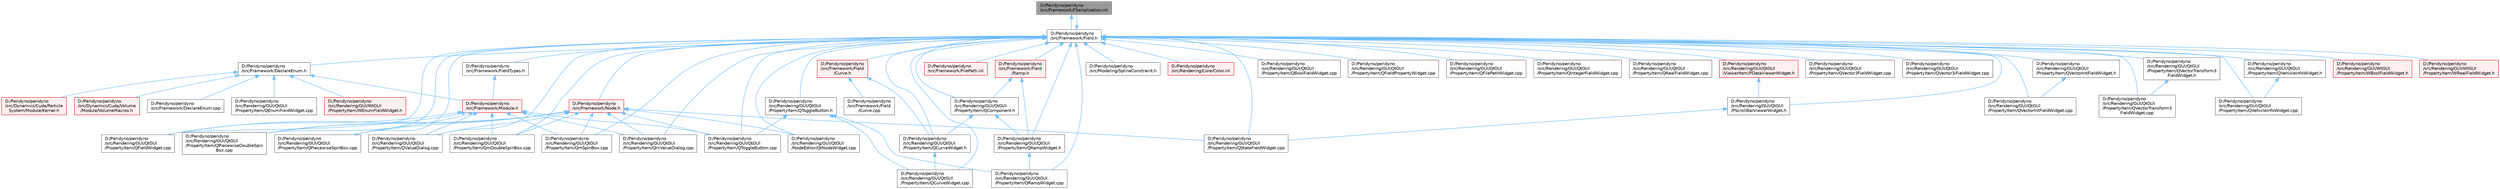 digraph "D:/Peridyno/peridyno/src/Framework/FSerialization.inl"
{
 // LATEX_PDF_SIZE
  bgcolor="transparent";
  edge [fontname=Helvetica,fontsize=10,labelfontname=Helvetica,labelfontsize=10];
  node [fontname=Helvetica,fontsize=10,shape=box,height=0.2,width=0.4];
  Node1 [id="Node000001",label="D:/Peridyno/peridyno\l/src/Framework/FSerialization.inl",height=0.2,width=0.4,color="gray40", fillcolor="grey60", style="filled", fontcolor="black",tooltip=" "];
  Node1 -> Node2 [id="edge1_Node000001_Node000002",dir="back",color="steelblue1",style="solid",tooltip=" "];
  Node2 [id="Node000002",label="D:/Peridyno/peridyno\l/src/Framework/Field.h",height=0.2,width=0.4,color="grey40", fillcolor="white", style="filled",URL="$_field_8h.html",tooltip=" "];
  Node2 -> Node3 [id="edge2_Node000002_Node000003",dir="back",color="steelblue1",style="solid",tooltip=" "];
  Node3 [id="Node000003",label="D:/Peridyno/peridyno\l/src/Framework/DeclareEnum.h",height=0.2,width=0.4,color="grey40", fillcolor="white", style="filled",URL="$_declare_enum_8h.html",tooltip=" "];
  Node3 -> Node4 [id="edge3_Node000003_Node000004",dir="back",color="steelblue1",style="solid",tooltip=" "];
  Node4 [id="Node000004",label="D:/Peridyno/peridyno\l/src/Dynamics/Cuda/Particle\lSystem/Module/Kernel.h",height=0.2,width=0.4,color="red", fillcolor="#FFF0F0", style="filled",URL="$_kernel_8h.html",tooltip=" "];
  Node3 -> Node41 [id="edge4_Node000003_Node000041",dir="back",color="steelblue1",style="solid",tooltip=" "];
  Node41 [id="Node000041",label="D:/Peridyno/peridyno\l/src/Dynamics/Cuda/Volume\l/Module/VolumeMacros.h",height=0.2,width=0.4,color="red", fillcolor="#FFF0F0", style="filled",URL="$_volume_macros_8h.html",tooltip=" "];
  Node3 -> Node46 [id="edge5_Node000003_Node000046",dir="back",color="steelblue1",style="solid",tooltip=" "];
  Node46 [id="Node000046",label="D:/Peridyno/peridyno\l/src/Framework/DeclareEnum.cpp",height=0.2,width=0.4,color="grey40", fillcolor="white", style="filled",URL="$_declare_enum_8cpp.html",tooltip=" "];
  Node3 -> Node47 [id="edge6_Node000003_Node000047",dir="back",color="steelblue1",style="solid",tooltip=" "];
  Node47 [id="Node000047",label="D:/Peridyno/peridyno\l/src/Framework/Module.h",height=0.2,width=0.4,color="red", fillcolor="#FFF0F0", style="filled",URL="$_module_8h.html",tooltip=" "];
  Node47 -> Node220 [id="edge7_Node000047_Node000220",dir="back",color="steelblue1",style="solid",tooltip=" "];
  Node220 [id="Node000220",label="D:/Peridyno/peridyno\l/src/Rendering/GUI/QtGUI\l/PropertyItem/QFieldWidget.cpp",height=0.2,width=0.4,color="grey40", fillcolor="white", style="filled",URL="$_q_field_widget_8cpp.html",tooltip=" "];
  Node47 -> Node221 [id="edge8_Node000047_Node000221",dir="back",color="steelblue1",style="solid",tooltip=" "];
  Node221 [id="Node000221",label="D:/Peridyno/peridyno\l/src/Rendering/GUI/QtGUI\l/PropertyItem/QPiecewiseDoubleSpin\lBox.cpp",height=0.2,width=0.4,color="grey40", fillcolor="white", style="filled",URL="$_q_piecewise_double_spin_box_8cpp.html",tooltip=" "];
  Node47 -> Node222 [id="edge9_Node000047_Node000222",dir="back",color="steelblue1",style="solid",tooltip=" "];
  Node222 [id="Node000222",label="D:/Peridyno/peridyno\l/src/Rendering/GUI/QtGUI\l/PropertyItem/QPiecewiseSpinBox.cpp",height=0.2,width=0.4,color="grey40", fillcolor="white", style="filled",URL="$_q_piecewise_spin_box_8cpp.html",tooltip=" "];
  Node47 -> Node223 [id="edge10_Node000047_Node000223",dir="back",color="steelblue1",style="solid",tooltip=" "];
  Node223 [id="Node000223",label="D:/Peridyno/peridyno\l/src/Rendering/GUI/QtGUI\l/PropertyItem/QToggleButton.cpp",height=0.2,width=0.4,color="grey40", fillcolor="white", style="filled",URL="$_q_toggle_button_8cpp.html",tooltip=" "];
  Node47 -> Node224 [id="edge11_Node000047_Node000224",dir="back",color="steelblue1",style="solid",tooltip=" "];
  Node224 [id="Node000224",label="D:/Peridyno/peridyno\l/src/Rendering/GUI/QtGUI\l/PropertyItem/QValueDialog.cpp",height=0.2,width=0.4,color="grey40", fillcolor="white", style="filled",URL="$_q_value_dialog_8cpp.html",tooltip=" "];
  Node47 -> Node225 [id="edge12_Node000047_Node000225",dir="back",color="steelblue1",style="solid",tooltip=" "];
  Node225 [id="Node000225",label="D:/Peridyno/peridyno\l/src/Rendering/GUI/QtGUI\l/PropertyItem/QmDoubleSpinBox.cpp",height=0.2,width=0.4,color="grey40", fillcolor="white", style="filled",URL="$_qm_double_spin_box_8cpp.html",tooltip=" "];
  Node47 -> Node226 [id="edge13_Node000047_Node000226",dir="back",color="steelblue1",style="solid",tooltip=" "];
  Node226 [id="Node000226",label="D:/Peridyno/peridyno\l/src/Rendering/GUI/QtGUI\l/PropertyItem/QmSpinBox.cpp",height=0.2,width=0.4,color="grey40", fillcolor="white", style="filled",URL="$_qm_spin_box_8cpp.html",tooltip=" "];
  Node47 -> Node227 [id="edge14_Node000047_Node000227",dir="back",color="steelblue1",style="solid",tooltip=" "];
  Node227 [id="Node000227",label="D:/Peridyno/peridyno\l/src/Rendering/GUI/QtGUI\l/PropertyItem/QmValueDialog.cpp",height=0.2,width=0.4,color="grey40", fillcolor="white", style="filled",URL="$_qm_value_dialog_8cpp.html",tooltip=" "];
  Node3 -> Node567 [id="edge15_Node000003_Node000567",dir="back",color="steelblue1",style="solid",tooltip=" "];
  Node567 [id="Node000567",label="D:/Peridyno/peridyno\l/src/Rendering/GUI/QtGUI\l/PropertyItem/QEnumFieldWidget.cpp",height=0.2,width=0.4,color="grey40", fillcolor="white", style="filled",URL="$_q_enum_field_widget_8cpp.html",tooltip=" "];
  Node3 -> Node568 [id="edge16_Node000003_Node000568",dir="back",color="steelblue1",style="solid",tooltip=" "];
  Node568 [id="Node000568",label="D:/Peridyno/peridyno\l/src/Rendering/GUI/WtGUI\l/PropertyItem/WEnumFieldWidget.h",height=0.2,width=0.4,color="red", fillcolor="#FFF0F0", style="filled",URL="$_w_enum_field_widget_8h.html",tooltip=" "];
  Node2 -> Node1 [id="edge17_Node000002_Node000001",dir="back",color="steelblue1",style="solid",tooltip=" "];
  Node2 -> Node586 [id="edge18_Node000002_Node000586",dir="back",color="steelblue1",style="solid",tooltip=" "];
  Node586 [id="Node000586",label="D:/Peridyno/peridyno\l/src/Framework/Field\l/Curve.h",height=0.2,width=0.4,color="red", fillcolor="#FFF0F0", style="filled",URL="$_curve_8h.html",tooltip=" "];
  Node586 -> Node587 [id="edge19_Node000586_Node000587",dir="back",color="steelblue1",style="solid",tooltip=" "];
  Node587 [id="Node000587",label="D:/Peridyno/peridyno\l/src/Framework/Field\l/Curve.cpp",height=0.2,width=0.4,color="grey40", fillcolor="white", style="filled",URL="$_curve_8cpp.html",tooltip=" "];
  Node586 -> Node588 [id="edge20_Node000586_Node000588",dir="back",color="steelblue1",style="solid",tooltip=" "];
  Node588 [id="Node000588",label="D:/Peridyno/peridyno\l/src/Rendering/GUI/QtGUI\l/PropertyItem/QCurveWidget.h",height=0.2,width=0.4,color="grey40", fillcolor="white", style="filled",URL="$_q_curve_widget_8h.html",tooltip=" "];
  Node588 -> Node589 [id="edge21_Node000588_Node000589",dir="back",color="steelblue1",style="solid",tooltip=" "];
  Node589 [id="Node000589",label="D:/Peridyno/peridyno\l/src/Rendering/GUI/QtGUI\l/PropertyItem/QCurveWidget.cpp",height=0.2,width=0.4,color="grey40", fillcolor="white", style="filled",URL="$_q_curve_widget_8cpp.html",tooltip=" "];
  Node2 -> Node590 [id="edge22_Node000002_Node000590",dir="back",color="steelblue1",style="solid",tooltip=" "];
  Node590 [id="Node000590",label="D:/Peridyno/peridyno\l/src/Framework/Field\l/Ramp.h",height=0.2,width=0.4,color="red", fillcolor="#FFF0F0", style="filled",URL="$_ramp_8h.html",tooltip=" "];
  Node590 -> Node592 [id="edge23_Node000590_Node000592",dir="back",color="steelblue1",style="solid",tooltip=" "];
  Node592 [id="Node000592",label="D:/Peridyno/peridyno\l/src/Rendering/GUI/QtGUI\l/PropertyItem/QComponent.h",height=0.2,width=0.4,color="grey40", fillcolor="white", style="filled",URL="$_q_component_8h.html",tooltip=" "];
  Node592 -> Node588 [id="edge24_Node000592_Node000588",dir="back",color="steelblue1",style="solid",tooltip=" "];
  Node592 -> Node593 [id="edge25_Node000592_Node000593",dir="back",color="steelblue1",style="solid",tooltip=" "];
  Node593 [id="Node000593",label="D:/Peridyno/peridyno\l/src/Rendering/GUI/QtGUI\l/PropertyItem/QRampWidget.h",height=0.2,width=0.4,color="grey40", fillcolor="white", style="filled",URL="$_q_ramp_widget_8h.html",tooltip=" "];
  Node593 -> Node594 [id="edge26_Node000593_Node000594",dir="back",color="steelblue1",style="solid",tooltip=" "];
  Node594 [id="Node000594",label="D:/Peridyno/peridyno\l/src/Rendering/GUI/QtGUI\l/PropertyItem/QRampWidget.cpp",height=0.2,width=0.4,color="grey40", fillcolor="white", style="filled",URL="$_q_ramp_widget_8cpp.html",tooltip=" "];
  Node590 -> Node593 [id="edge27_Node000590_Node000593",dir="back",color="steelblue1",style="solid",tooltip=" "];
  Node2 -> Node595 [id="edge28_Node000002_Node000595",dir="back",color="steelblue1",style="solid",tooltip=" "];
  Node595 [id="Node000595",label="D:/Peridyno/peridyno\l/src/Framework/FieldTypes.h",height=0.2,width=0.4,color="grey40", fillcolor="white", style="filled",URL="$_field_types_8h.html",tooltip=" "];
  Node595 -> Node47 [id="edge29_Node000595_Node000047",dir="back",color="steelblue1",style="solid",tooltip=" "];
  Node2 -> Node596 [id="edge30_Node000002_Node000596",dir="back",color="steelblue1",style="solid",tooltip=" "];
  Node596 [id="Node000596",label="D:/Peridyno/peridyno\l/src/Framework/FilePath.inl",height=0.2,width=0.4,color="red", fillcolor="#FFF0F0", style="filled",URL="$_file_path_8inl.html",tooltip=" "];
  Node2 -> Node262 [id="edge31_Node000002_Node000262",dir="back",color="steelblue1",style="solid",tooltip=" "];
  Node262 [id="Node000262",label="D:/Peridyno/peridyno\l/src/Framework/Node.h",height=0.2,width=0.4,color="red", fillcolor="#FFF0F0", style="filled",URL="$_node_8h.html",tooltip=" "];
  Node262 -> Node436 [id="edge32_Node000262_Node000436",dir="back",color="steelblue1",style="solid",tooltip=" "];
  Node436 [id="Node000436",label="D:/Peridyno/peridyno\l/src/Rendering/GUI/QtGUI\l/NodeEditor/QtNodeWidget.cpp",height=0.2,width=0.4,color="grey40", fillcolor="white", style="filled",URL="$_qt_node_widget_8cpp.html",tooltip=" "];
  Node262 -> Node220 [id="edge33_Node000262_Node000220",dir="back",color="steelblue1",style="solid",tooltip=" "];
  Node262 -> Node221 [id="edge34_Node000262_Node000221",dir="back",color="steelblue1",style="solid",tooltip=" "];
  Node262 -> Node222 [id="edge35_Node000262_Node000222",dir="back",color="steelblue1",style="solid",tooltip=" "];
  Node262 -> Node438 [id="edge36_Node000262_Node000438",dir="back",color="steelblue1",style="solid",tooltip=" "];
  Node438 [id="Node000438",label="D:/Peridyno/peridyno\l/src/Rendering/GUI/QtGUI\l/PropertyItem/QStateFieldWidget.cpp",height=0.2,width=0.4,color="grey40", fillcolor="white", style="filled",URL="$_q_state_field_widget_8cpp.html",tooltip=" "];
  Node262 -> Node223 [id="edge37_Node000262_Node000223",dir="back",color="steelblue1",style="solid",tooltip=" "];
  Node262 -> Node224 [id="edge38_Node000262_Node000224",dir="back",color="steelblue1",style="solid",tooltip=" "];
  Node262 -> Node225 [id="edge39_Node000262_Node000225",dir="back",color="steelblue1",style="solid",tooltip=" "];
  Node262 -> Node226 [id="edge40_Node000262_Node000226",dir="back",color="steelblue1",style="solid",tooltip=" "];
  Node262 -> Node227 [id="edge41_Node000262_Node000227",dir="back",color="steelblue1",style="solid",tooltip=" "];
  Node2 -> Node411 [id="edge42_Node000002_Node000411",dir="back",color="steelblue1",style="solid",tooltip=" "];
  Node411 [id="Node000411",label="D:/Peridyno/peridyno\l/src/Modeling/SplineConstraint.h",height=0.2,width=0.4,color="grey40", fillcolor="white", style="filled",URL="$_spline_constraint_8h.html",tooltip=" "];
  Node2 -> Node632 [id="edge43_Node000002_Node000632",dir="back",color="steelblue1",style="solid",tooltip=" "];
  Node632 [id="Node000632",label="D:/Peridyno/peridyno\l/src/Rendering/Core/Color.inl",height=0.2,width=0.4,color="red", fillcolor="#FFF0F0", style="filled",URL="$_color_8inl.html",tooltip=" "];
  Node2 -> Node436 [id="edge44_Node000002_Node000436",dir="back",color="steelblue1",style="solid",tooltip=" "];
  Node2 -> Node498 [id="edge45_Node000002_Node000498",dir="back",color="steelblue1",style="solid",tooltip=" "];
  Node498 [id="Node000498",label="D:/Peridyno/peridyno\l/src/Rendering/GUI/QtGUI\l/PScrollBarViewerWidget.h",height=0.2,width=0.4,color="grey40", fillcolor="white", style="filled",URL="$_p_scroll_bar_viewer_widget_8h.html",tooltip=" "];
  Node498 -> Node438 [id="edge46_Node000498_Node000438",dir="back",color="steelblue1",style="solid",tooltip=" "];
  Node2 -> Node602 [id="edge47_Node000002_Node000602",dir="back",color="steelblue1",style="solid",tooltip=" "];
  Node602 [id="Node000602",label="D:/Peridyno/peridyno\l/src/Rendering/GUI/QtGUI\l/PropertyItem/QBoolFieldWidget.cpp",height=0.2,width=0.4,color="grey40", fillcolor="white", style="filled",URL="$_q_bool_field_widget_8cpp.html",tooltip=" "];
  Node2 -> Node592 [id="edge48_Node000002_Node000592",dir="back",color="steelblue1",style="solid",tooltip=" "];
  Node2 -> Node589 [id="edge49_Node000002_Node000589",dir="back",color="steelblue1",style="solid",tooltip=" "];
  Node2 -> Node588 [id="edge50_Node000002_Node000588",dir="back",color="steelblue1",style="solid",tooltip=" "];
  Node2 -> Node607 [id="edge51_Node000002_Node000607",dir="back",color="steelblue1",style="solid",tooltip=" "];
  Node607 [id="Node000607",label="D:/Peridyno/peridyno\l/src/Rendering/GUI/QtGUI\l/PropertyItem/QFieldPropertyWidget.cpp",height=0.2,width=0.4,color="grey40", fillcolor="white", style="filled",URL="$_q_field_property_widget_8cpp.html",tooltip=" "];
  Node2 -> Node220 [id="edge52_Node000002_Node000220",dir="back",color="steelblue1",style="solid",tooltip=" "];
  Node2 -> Node609 [id="edge53_Node000002_Node000609",dir="back",color="steelblue1",style="solid",tooltip=" "];
  Node609 [id="Node000609",label="D:/Peridyno/peridyno\l/src/Rendering/GUI/QtGUI\l/PropertyItem/QFilePathWidget.cpp",height=0.2,width=0.4,color="grey40", fillcolor="white", style="filled",URL="$_q_file_path_widget_8cpp.html",tooltip=" "];
  Node2 -> Node611 [id="edge54_Node000002_Node000611",dir="back",color="steelblue1",style="solid",tooltip=" "];
  Node611 [id="Node000611",label="D:/Peridyno/peridyno\l/src/Rendering/GUI/QtGUI\l/PropertyItem/QIntegerFieldWidget.cpp",height=0.2,width=0.4,color="grey40", fillcolor="white", style="filled",URL="$_q_integer_field_widget_8cpp.html",tooltip=" "];
  Node2 -> Node221 [id="edge55_Node000002_Node000221",dir="back",color="steelblue1",style="solid",tooltip=" "];
  Node2 -> Node222 [id="edge56_Node000002_Node000222",dir="back",color="steelblue1",style="solid",tooltip=" "];
  Node2 -> Node594 [id="edge57_Node000002_Node000594",dir="back",color="steelblue1",style="solid",tooltip=" "];
  Node2 -> Node593 [id="edge58_Node000002_Node000593",dir="back",color="steelblue1",style="solid",tooltip=" "];
  Node2 -> Node613 [id="edge59_Node000002_Node000613",dir="back",color="steelblue1",style="solid",tooltip=" "];
  Node613 [id="Node000613",label="D:/Peridyno/peridyno\l/src/Rendering/GUI/QtGUI\l/PropertyItem/QRealFieldWidget.cpp",height=0.2,width=0.4,color="grey40", fillcolor="white", style="filled",URL="$_q_real_field_widget_8cpp.html",tooltip=" "];
  Node2 -> Node438 [id="edge60_Node000002_Node000438",dir="back",color="steelblue1",style="solid",tooltip=" "];
  Node2 -> Node223 [id="edge61_Node000002_Node000223",dir="back",color="steelblue1",style="solid",tooltip=" "];
  Node2 -> Node615 [id="edge62_Node000002_Node000615",dir="back",color="steelblue1",style="solid",tooltip=" "];
  Node615 [id="Node000615",label="D:/Peridyno/peridyno\l/src/Rendering/GUI/QtGUI\l/PropertyItem/QToggleButton.h",height=0.2,width=0.4,color="grey40", fillcolor="white", style="filled",URL="$_q_toggle_button_8h.html",tooltip=" "];
  Node615 -> Node589 [id="edge63_Node000615_Node000589",dir="back",color="steelblue1",style="solid",tooltip=" "];
  Node615 -> Node594 [id="edge64_Node000615_Node000594",dir="back",color="steelblue1",style="solid",tooltip=" "];
  Node615 -> Node223 [id="edge65_Node000615_Node000223",dir="back",color="steelblue1",style="solid",tooltip=" "];
  Node2 -> Node224 [id="edge66_Node000002_Node000224",dir="back",color="steelblue1",style="solid",tooltip=" "];
  Node2 -> Node617 [id="edge67_Node000002_Node000617",dir="back",color="steelblue1",style="solid",tooltip=" "];
  Node617 [id="Node000617",label="D:/Peridyno/peridyno\l/src/Rendering/GUI/QtGUI\l/PropertyItem/QVector3FieldWidget.cpp",height=0.2,width=0.4,color="grey40", fillcolor="white", style="filled",URL="$_q_vector3_field_widget_8cpp.html",tooltip=" "];
  Node2 -> Node619 [id="edge68_Node000002_Node000619",dir="back",color="steelblue1",style="solid",tooltip=" "];
  Node619 [id="Node000619",label="D:/Peridyno/peridyno\l/src/Rendering/GUI/QtGUI\l/PropertyItem/QVector3iFieldWidget.cpp",height=0.2,width=0.4,color="grey40", fillcolor="white", style="filled",URL="$_q_vector3i_field_widget_8cpp.html",tooltip=" "];
  Node2 -> Node621 [id="edge69_Node000002_Node000621",dir="back",color="steelblue1",style="solid",tooltip=" "];
  Node621 [id="Node000621",label="D:/Peridyno/peridyno\l/src/Rendering/GUI/QtGUI\l/PropertyItem/QVectorIntFieldWidget.cpp",height=0.2,width=0.4,color="grey40", fillcolor="white", style="filled",URL="$_q_vector_int_field_widget_8cpp.html",tooltip=" "];
  Node2 -> Node620 [id="edge70_Node000002_Node000620",dir="back",color="steelblue1",style="solid",tooltip=" "];
  Node620 [id="Node000620",label="D:/Peridyno/peridyno\l/src/Rendering/GUI/QtGUI\l/PropertyItem/QVectorIntFieldWidget.h",height=0.2,width=0.4,color="grey40", fillcolor="white", style="filled",URL="$_q_vector_int_field_widget_8h.html",tooltip=" "];
  Node620 -> Node621 [id="edge71_Node000620_Node000621",dir="back",color="steelblue1",style="solid",tooltip=" "];
  Node2 -> Node623 [id="edge72_Node000002_Node000623",dir="back",color="steelblue1",style="solid",tooltip=" "];
  Node623 [id="Node000623",label="D:/Peridyno/peridyno\l/src/Rendering/GUI/QtGUI\l/PropertyItem/QVectorTransform3\lFieldWidget.cpp",height=0.2,width=0.4,color="grey40", fillcolor="white", style="filled",URL="$_q_vector_transform3_field_widget_8cpp.html",tooltip=" "];
  Node2 -> Node622 [id="edge73_Node000002_Node000622",dir="back",color="steelblue1",style="solid",tooltip=" "];
  Node622 [id="Node000622",label="D:/Peridyno/peridyno\l/src/Rendering/GUI/QtGUI\l/PropertyItem/QVectorTransform3\lFieldWidget.h",height=0.2,width=0.4,color="grey40", fillcolor="white", style="filled",URL="$_q_vector_transform3_field_widget_8h.html",tooltip=" "];
  Node622 -> Node623 [id="edge74_Node000622_Node000623",dir="back",color="steelblue1",style="solid",tooltip=" "];
  Node2 -> Node625 [id="edge75_Node000002_Node000625",dir="back",color="steelblue1",style="solid",tooltip=" "];
  Node625 [id="Node000625",label="D:/Peridyno/peridyno\l/src/Rendering/GUI/QtGUI\l/PropertyItem/QVehicleInfoWidget.cpp",height=0.2,width=0.4,color="grey40", fillcolor="white", style="filled",URL="$_q_vehicle_info_widget_8cpp.html",tooltip=" "];
  Node2 -> Node624 [id="edge76_Node000002_Node000624",dir="back",color="steelblue1",style="solid",tooltip=" "];
  Node624 [id="Node000624",label="D:/Peridyno/peridyno\l/src/Rendering/GUI/QtGUI\l/PropertyItem/QVehicleInfoWidget.h",height=0.2,width=0.4,color="grey40", fillcolor="white", style="filled",URL="$_q_vehicle_info_widget_8h.html",tooltip=" "];
  Node624 -> Node625 [id="edge77_Node000624_Node000625",dir="back",color="steelblue1",style="solid",tooltip=" "];
  Node2 -> Node225 [id="edge78_Node000002_Node000225",dir="back",color="steelblue1",style="solid",tooltip=" "];
  Node2 -> Node226 [id="edge79_Node000002_Node000226",dir="back",color="steelblue1",style="solid",tooltip=" "];
  Node2 -> Node227 [id="edge80_Node000002_Node000227",dir="back",color="steelblue1",style="solid",tooltip=" "];
  Node2 -> Node634 [id="edge81_Node000002_Node000634",dir="back",color="steelblue1",style="solid",tooltip=" "];
  Node634 [id="Node000634",label="D:/Peridyno/peridyno\l/src/Rendering/GUI/QtGUI\l/ViewerItem/PDataViewerWidget.h",height=0.2,width=0.4,color="red", fillcolor="#FFF0F0", style="filled",URL="$_p_data_viewer_widget_8h.html",tooltip=" "];
  Node634 -> Node498 [id="edge82_Node000634_Node000498",dir="back",color="steelblue1",style="solid",tooltip=" "];
  Node2 -> Node571 [id="edge83_Node000002_Node000571",dir="back",color="steelblue1",style="solid",tooltip=" "];
  Node571 [id="Node000571",label="D:/Peridyno/peridyno\l/src/Rendering/GUI/WtGUI\l/PropertyItem/WBoolFieldWidget.h",height=0.2,width=0.4,color="red", fillcolor="#FFF0F0", style="filled",URL="$_w_bool_field_widget_8h.html",tooltip=" "];
  Node2 -> Node579 [id="edge84_Node000002_Node000579",dir="back",color="steelblue1",style="solid",tooltip=" "];
  Node579 [id="Node000579",label="D:/Peridyno/peridyno\l/src/Rendering/GUI/WtGUI\l/PropertyItem/WRealFieldWidget.h",height=0.2,width=0.4,color="red", fillcolor="#FFF0F0", style="filled",URL="$_w_real_field_widget_8h.html",tooltip=" "];
}
